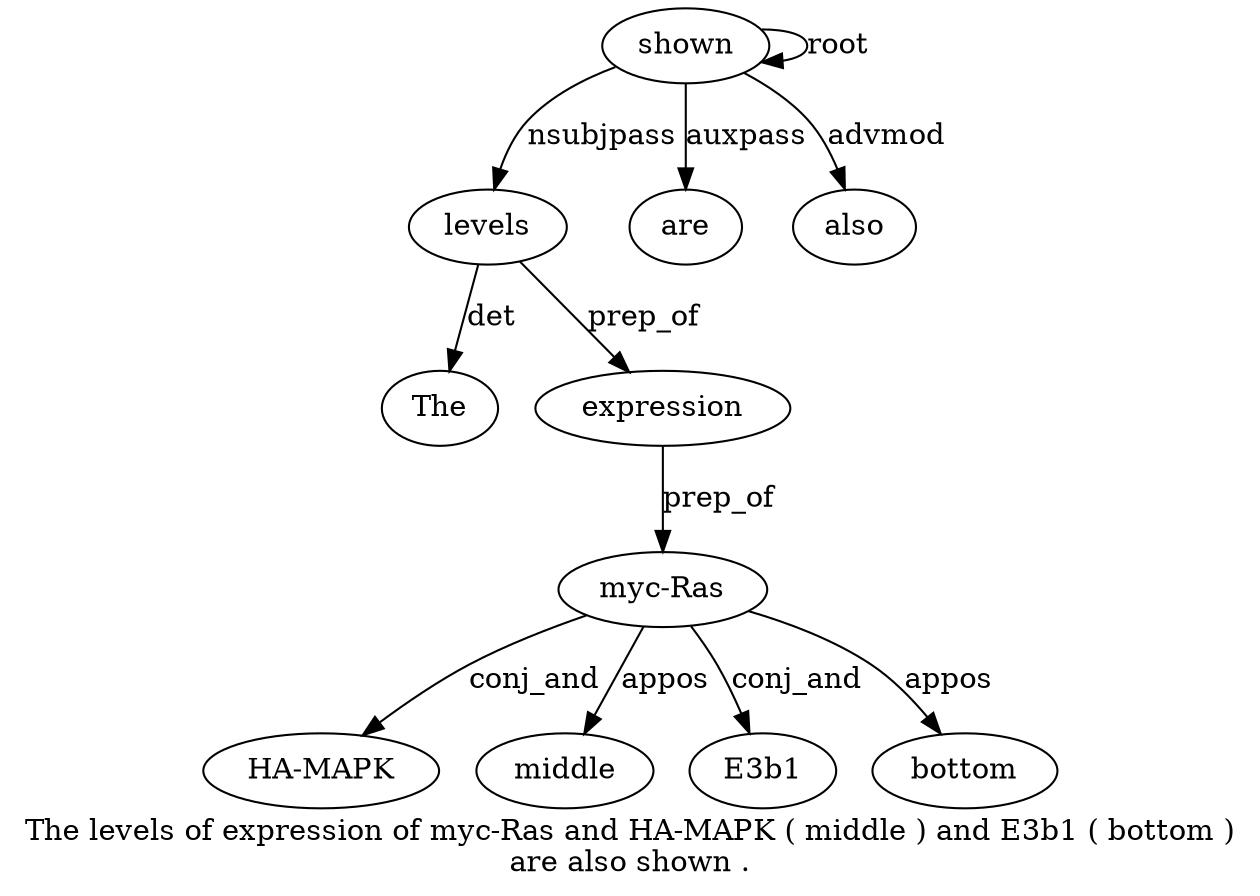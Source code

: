 digraph "The levels of expression of myc-Ras and HA-MAPK ( middle ) and E3b1 ( bottom ) are also shown ." {
label="The levels of expression of myc-Ras and HA-MAPK ( middle ) and E3b1 ( bottom )
are also shown .";
levels2 [style=filled, fillcolor=white, label=levels];
The1 [style=filled, fillcolor=white, label=The];
levels2 -> The1  [label=det];
shown19 [style=filled, fillcolor=white, label=shown];
shown19 -> levels2  [label=nsubjpass];
expression4 [style=filled, fillcolor=white, label=expression];
levels2 -> expression4  [label=prep_of];
"myc-Ras6" [style=filled, fillcolor=white, label="myc-Ras"];
expression4 -> "myc-Ras6"  [label=prep_of];
"HA-MAPK8" [style=filled, fillcolor=white, label="HA-MAPK"];
"myc-Ras6" -> "HA-MAPK8"  [label=conj_and];
middle10 [style=filled, fillcolor=white, label=middle];
"myc-Ras6" -> middle10  [label=appos];
E3b1 [style=filled, fillcolor=white, label=E3b1];
"myc-Ras6" -> E3b1  [label=conj_and];
bottom15 [style=filled, fillcolor=white, label=bottom];
"myc-Ras6" -> bottom15  [label=appos];
are17 [style=filled, fillcolor=white, label=are];
shown19 -> are17  [label=auxpass];
also18 [style=filled, fillcolor=white, label=also];
shown19 -> also18  [label=advmod];
shown19 -> shown19  [label=root];
}
